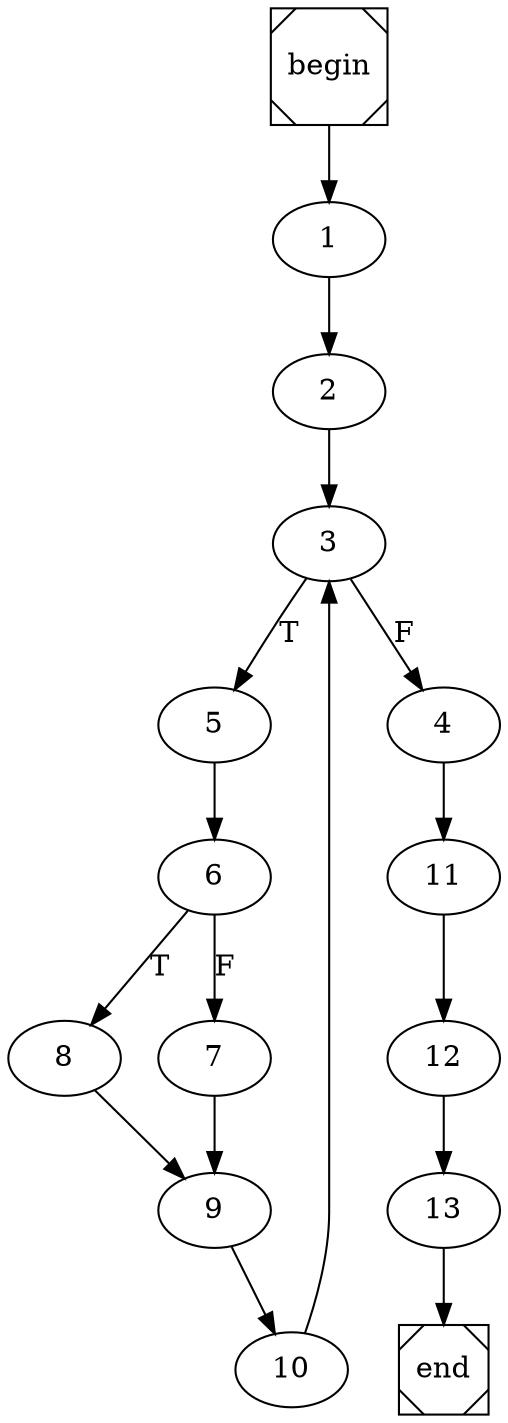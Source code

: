 digraph cfg {
	begin [shape=Msquare];
	end [shape=Msquare];
	begin -> 1;	1 -> 2;	2 -> 3;	3 -> 5[label=T];	3 -> 4[label=F];	4 -> 11;	5 -> 6;	6 -> 8[label=T];	6 -> 7[label=F];	7 -> 9;	8 -> 9;	9 -> 10;	10 -> 3;	11 -> 12;	12 -> 13;	13 -> end;}
